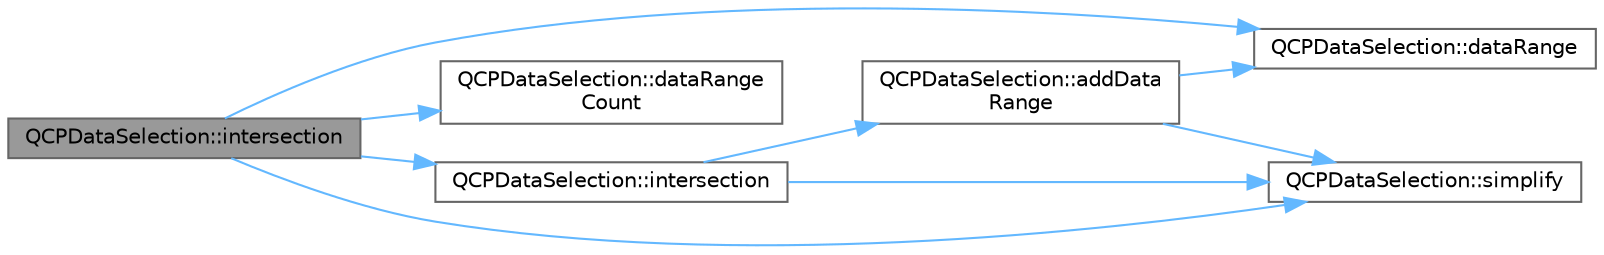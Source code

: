 digraph "QCPDataSelection::intersection"
{
 // LATEX_PDF_SIZE
  bgcolor="transparent";
  edge [fontname=Helvetica,fontsize=10,labelfontname=Helvetica,labelfontsize=10];
  node [fontname=Helvetica,fontsize=10,shape=box,height=0.2,width=0.4];
  rankdir="LR";
  Node1 [label="QCPDataSelection::intersection",height=0.2,width=0.4,color="gray40", fillcolor="grey60", style="filled", fontcolor="black",tooltip=" "];
  Node1 -> Node2 [color="steelblue1",style="solid"];
  Node2 [label="QCPDataSelection::dataRange",height=0.2,width=0.4,color="grey40", fillcolor="white", style="filled",URL="$class_q_c_p_data_selection.html#a6956acf6a9a49a353b4f9b58608978ad",tooltip=" "];
  Node1 -> Node3 [color="steelblue1",style="solid"];
  Node3 [label="QCPDataSelection::dataRange\lCount",height=0.2,width=0.4,color="grey40", fillcolor="white", style="filled",URL="$class_q_c_p_data_selection.html#abd8869ccb231ab991e8576de931f647d",tooltip=" "];
  Node1 -> Node4 [color="steelblue1",style="solid"];
  Node4 [label="QCPDataSelection::intersection",height=0.2,width=0.4,color="grey40", fillcolor="white", style="filled",URL="$class_q_c_p_data_selection.html#af5267ced53687561367105ee77b874ab",tooltip=" "];
  Node4 -> Node5 [color="steelblue1",style="solid"];
  Node5 [label="QCPDataSelection::addData\lRange",height=0.2,width=0.4,color="grey40", fillcolor="white", style="filled",URL="$class_q_c_p_data_selection.html#a46740c5aa7b80ae9b2abf6985d61b74f",tooltip=" "];
  Node5 -> Node2 [color="steelblue1",style="solid"];
  Node5 -> Node6 [color="steelblue1",style="solid"];
  Node6 [label="QCPDataSelection::simplify",height=0.2,width=0.4,color="grey40", fillcolor="white", style="filled",URL="$class_q_c_p_data_selection.html#a4a2fbad1a6e4d1dd26fdfdf88956f2a4",tooltip=" "];
  Node4 -> Node6 [color="steelblue1",style="solid"];
  Node1 -> Node6 [color="steelblue1",style="solid"];
}
